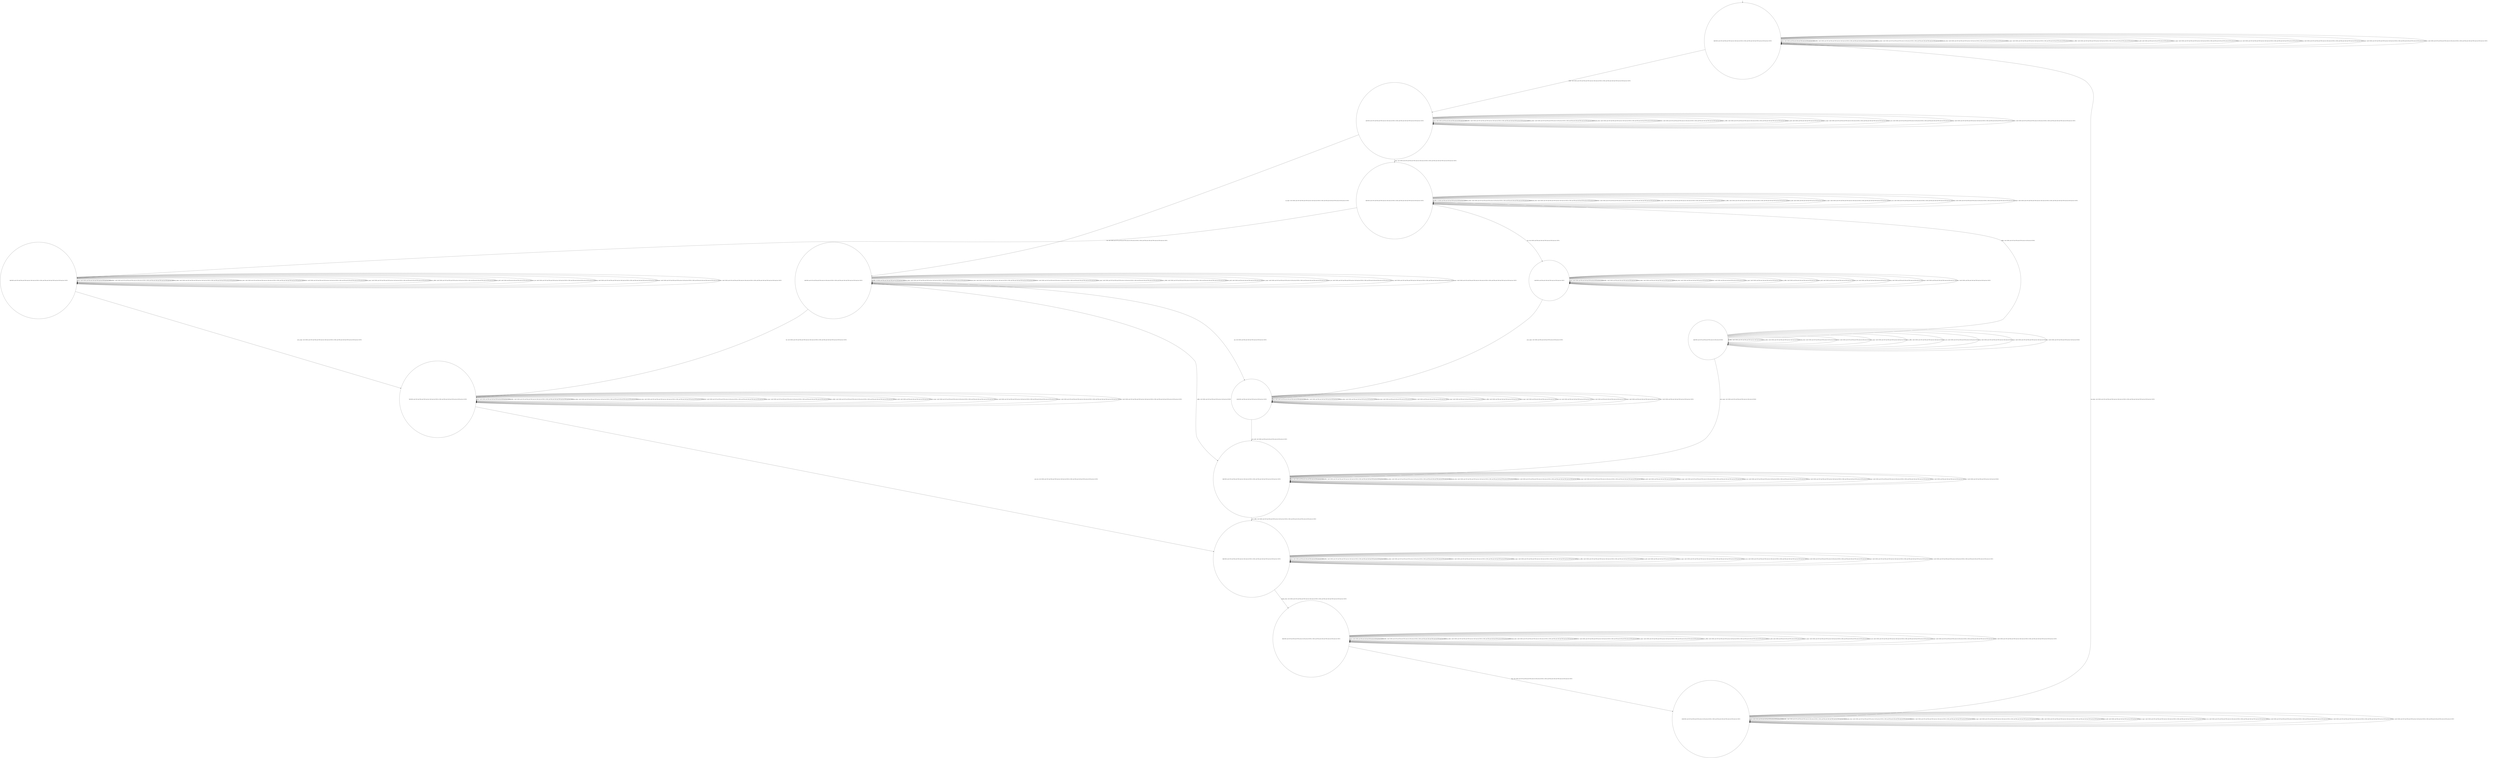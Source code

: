digraph g {
	edge [lblstyle="above, sloped"];
	s0 [shape="circle" label="0@[((DOL and COF and TEA and TON and not CAP and not EUR) or (DOL and TEA and CAP and TON and not EUR and not COF))]"];
	s1 [shape="circle" label="1@[((DOL and COF and TEA and TON and not CAP and not EUR) or (DOL and TEA and CAP and TON and not EUR and not COF))]"];
	s2 [shape="circle" label="2@[((DOL and COF and TEA and TON and not CAP and not EUR) or (DOL and TEA and CAP and TON and not EUR and not COF))]"];
	s3 [shape="circle" label="3@[((DOL and COF and TEA and TON and not CAP and not EUR) or (DOL and TEA and CAP and TON and not EUR and not COF))]"];
	s4 [shape="circle" label="4@[((DOL and COF and TEA and TON and not CAP and not EUR))]"];
	s5 [shape="circle" label="5@[((DOL and COF and TEA and TON and not CAP and not EUR) or (DOL and TEA and CAP and TON and not EUR and not COF))]"];
	s6 [shape="circle" label="6@[((DOL and COF and TEA and TON and not CAP and not EUR) or (DOL and TEA and CAP and TON and not EUR and not COF))]"];
	s7 [shape="circle" label="7@[((DOL and COF and TEA and TON and not CAP and not EUR) or (DOL and TEA and CAP and TON and not EUR and not COF))]"];
	s8 [shape="circle" label="8@[((DOL and COF and TEA and TON and not CAP and not EUR) or (DOL and TEA and CAP and TON and not EUR and not COF))]"];
	s9 [shape="circle" label="9@[((DOL and COF and TEA and TON and not CAP and not EUR) or (DOL and TEA and CAP and TON and not EUR and not COF))]"];
	s10 [shape="circle" label="10@[((DOL and COF and TEA and TON and not CAP and not EUR) or (DOL and TEA and CAP and TON and not EUR and not COF))]"];
	s11 [shape="circle" label="11@[((DOL and TEA and CAP and TON and not EUR and not COF))]"];
	s12 [shape="circle" label="12@[((DOL and TEA and CAP and TON and not EUR and not COF))]"];
	s0 -> s0 [label="cap / nok() [((DOL and TEA and CAP and TON and not EUR and not COF))]"];
	s0 -> s0 [label="coffee / nok() [((DOL and COF and TEA and TON and not CAP and not EUR) or (DOL and TEA and CAP and TON and not EUR and not COF))]"];
	s0 -> s0 [label="cup_taken / nok() [((DOL and COF and TEA and TON and not CAP and not EUR) or (DOL and TEA and CAP and TON and not EUR and not COF))]"];
	s0 -> s0 [label="display_done / nok() [((DOL and COF and TEA and TON and not CAP and not EUR) or (DOL and TEA and CAP and TON and not EUR and not COF))]"];
	s0 -> s1 [label="dollar / ok() [((DOL and COF and TEA and TON and not CAP and not EUR) or (DOL and TEA and CAP and TON and not EUR and not COF))]"];
	s0 -> s0 [label="no_sugar / nok() [((DOL and COF and TEA and TON and not CAP and not EUR) or (DOL and TEA and CAP and TON and not EUR and not COF))]"];
	s0 -> s0 [label="pour_coffee / nok() [((DOL and COF and TEA and TON and not CAP and not EUR) or (DOL and TEA and CAP and TON and not EUR and not COF))]"];
	s0 -> s0 [label="pour_milk / nok() [((DOL and TEA and CAP and TON and not EUR and not COF))]"];
	s0 -> s0 [label="pour_sugar / nok() [((DOL and COF and TEA and TON and not CAP and not EUR) or (DOL and TEA and CAP and TON and not EUR and not COF))]"];
	s0 -> s0 [label="pour_tea / nok() [((DOL and COF and TEA and TON and not CAP and not EUR) or (DOL and TEA and CAP and TON and not EUR and not COF))]"];
	s0 -> s0 [label="ring / nok() [((DOL and COF and TEA and TON and not CAP and not EUR) or (DOL and TEA and CAP and TON and not EUR and not COF))]"];
	s0 -> s0 [label="sugar / nok() [((DOL and COF and TEA and TON and not CAP and not EUR) or (DOL and TEA and CAP and TON and not EUR and not COF))]"];
	s0 -> s0 [label="tea / nok() [((DOL and COF and TEA and TON and not CAP and not EUR) or (DOL and TEA and CAP and TON and not EUR and not COF))]"];
	s1 -> s1 [label="cap / nok() [((DOL and TEA and CAP and TON and not EUR and not COF))]"];
	s1 -> s1 [label="coffee / nok() [((DOL and COF and TEA and TON and not CAP and not EUR) or (DOL and TEA and CAP and TON and not EUR and not COF))]"];
	s1 -> s1 [label="cup_taken / nok() [((DOL and COF and TEA and TON and not CAP and not EUR) or (DOL and TEA and CAP and TON and not EUR and not COF))]"];
	s1 -> s1 [label="display_done / nok() [((DOL and COF and TEA and TON and not CAP and not EUR) or (DOL and TEA and CAP and TON and not EUR and not COF))]"];
	s1 -> s1 [label="dollar / nok() [((DOL and COF and TEA and TON and not CAP and not EUR) or (DOL and TEA and CAP and TON and not EUR and not COF))]"];
	s1 -> s2 [label="no_sugar / ok() [((DOL and COF and TEA and TON and not CAP and not EUR) or (DOL and TEA and CAP and TON and not EUR and not COF))]"];
	s1 -> s1 [label="pour_coffee / nok() [((DOL and COF and TEA and TON and not CAP and not EUR) or (DOL and TEA and CAP and TON and not EUR and not COF))]"];
	s1 -> s1 [label="pour_milk / nok() [((DOL and TEA and CAP and TON and not EUR and not COF))]"];
	s1 -> s1 [label="pour_sugar / nok() [((DOL and COF and TEA and TON and not CAP and not EUR) or (DOL and TEA and CAP and TON and not EUR and not COF))]"];
	s1 -> s1 [label="pour_tea / nok() [((DOL and COF and TEA and TON and not CAP and not EUR) or (DOL and TEA and CAP and TON and not EUR and not COF))]"];
	s1 -> s1 [label="ring / nok() [((DOL and COF and TEA and TON and not CAP and not EUR) or (DOL and TEA and CAP and TON and not EUR and not COF))]"];
	s1 -> s3 [label="sugar / ok() [((DOL and COF and TEA and TON and not CAP and not EUR) or (DOL and TEA and CAP and TON and not EUR and not COF))]"];
	s1 -> s1 [label="tea / nok() [((DOL and COF and TEA and TON and not CAP and not EUR) or (DOL and TEA and CAP and TON and not EUR and not COF))]"];
	s2 -> s12 [label="cap / ok() [((DOL and TEA and CAP and TON and not EUR and not COF))]"];
	s2 -> s2 [label="coffee / Ω [((DOL and TEA and CAP and TON and not EUR and not COF))]"];
	s2 -> s6 [label="coffee / ok() [((DOL and COF and TEA and TON and not CAP and not EUR))]"];
	s2 -> s2 [label="cup_taken / nok() [((DOL and COF and TEA and TON and not CAP and not EUR) or (DOL and TEA and CAP and TON and not EUR and not COF))]"];
	s2 -> s2 [label="display_done / nok() [((DOL and COF and TEA and TON and not CAP and not EUR) or (DOL and TEA and CAP and TON and not EUR and not COF))]"];
	s2 -> s2 [label="dollar / nok() [((DOL and COF and TEA and TON and not CAP and not EUR) or (DOL and TEA and CAP and TON and not EUR and not COF))]"];
	s2 -> s2 [label="no_sugar / nok() [((DOL and COF and TEA and TON and not CAP and not EUR) or (DOL and TEA and CAP and TON and not EUR and not COF))]"];
	s2 -> s2 [label="pour_coffee / nok() [((DOL and COF and TEA and TON and not CAP and not EUR) or (DOL and TEA and CAP and TON and not EUR and not COF))]"];
	s2 -> s2 [label="pour_milk / nok() [((DOL and TEA and CAP and TON and not EUR and not COF))]"];
	s2 -> s2 [label="pour_sugar / nok() [((DOL and COF and TEA and TON and not CAP and not EUR) or (DOL and TEA and CAP and TON and not EUR and not COF))]"];
	s2 -> s2 [label="pour_tea / nok() [((DOL and COF and TEA and TON and not CAP and not EUR) or (DOL and TEA and CAP and TON and not EUR and not COF))]"];
	s2 -> s2 [label="ring / nok() [((DOL and COF and TEA and TON and not CAP and not EUR) or (DOL and TEA and CAP and TON and not EUR and not COF))]"];
	s2 -> s2 [label="sugar / void() [((DOL and COF and TEA and TON and not CAP and not EUR) or (DOL and TEA and CAP and TON and not EUR and not COF))]"];
	s2 -> s7 [label="tea / ok() [((DOL and COF and TEA and TON and not CAP and not EUR) or (DOL and TEA and CAP and TON and not EUR and not COF))]"];
	s3 -> s11 [label="cap / ok() [((DOL and TEA and CAP and TON and not EUR and not COF))]"];
	s3 -> s3 [label="coffee / Ω [((DOL and TEA and CAP and TON and not EUR and not COF))]"];
	s3 -> s4 [label="coffee / ok() [((DOL and COF and TEA and TON and not CAP and not EUR))]"];
	s3 -> s3 [label="cup_taken / nok() [((DOL and COF and TEA and TON and not CAP and not EUR) or (DOL and TEA and CAP and TON and not EUR and not COF))]"];
	s3 -> s3 [label="display_done / nok() [((DOL and COF and TEA and TON and not CAP and not EUR) or (DOL and TEA and CAP and TON and not EUR and not COF))]"];
	s3 -> s3 [label="dollar / nok() [((DOL and COF and TEA and TON and not CAP and not EUR) or (DOL and TEA and CAP and TON and not EUR and not COF))]"];
	s3 -> s3 [label="no_sugar / void() [((DOL and COF and TEA and TON and not CAP and not EUR) or (DOL and TEA and CAP and TON and not EUR and not COF))]"];
	s3 -> s3 [label="pour_coffee / nok() [((DOL and COF and TEA and TON and not CAP and not EUR) or (DOL and TEA and CAP and TON and not EUR and not COF))]"];
	s3 -> s3 [label="pour_milk / nok() [((DOL and TEA and CAP and TON and not EUR and not COF))]"];
	s3 -> s3 [label="pour_sugar / nok() [((DOL and COF and TEA and TON and not CAP and not EUR) or (DOL and TEA and CAP and TON and not EUR and not COF))]"];
	s3 -> s3 [label="pour_tea / nok() [((DOL and COF and TEA and TON and not CAP and not EUR) or (DOL and TEA and CAP and TON and not EUR and not COF))]"];
	s3 -> s3 [label="ring / nok() [((DOL and COF and TEA and TON and not CAP and not EUR) or (DOL and TEA and CAP and TON and not EUR and not COF))]"];
	s3 -> s3 [label="sugar / nok() [((DOL and COF and TEA and TON and not CAP and not EUR) or (DOL and TEA and CAP and TON and not EUR and not COF))]"];
	s3 -> s5 [label="tea / ok() [((DOL and COF and TEA and TON and not CAP and not EUR) or (DOL and TEA and CAP and TON and not EUR and not COF))]"];
	s4 -> s4 [label="coffee / nok() [((DOL and COF and TEA and TON and not CAP and not EUR))]"];
	s4 -> s4 [label="cup_taken / nok() [((DOL and COF and TEA and TON and not CAP and not EUR))]"];
	s4 -> s4 [label="display_done / nok() [((DOL and COF and TEA and TON and not CAP and not EUR))]"];
	s4 -> s4 [label="dollar / nok() [((DOL and COF and TEA and TON and not CAP and not EUR))]"];
	s4 -> s4 [label="no_sugar / nok() [((DOL and COF and TEA and TON and not CAP and not EUR))]"];
	s4 -> s4 [label="pour_coffee / nok() [((DOL and COF and TEA and TON and not CAP and not EUR))]"];
	s4 -> s6 [label="pour_sugar / ok() [((DOL and COF and TEA and TON and not CAP and not EUR))]"];
	s4 -> s4 [label="pour_tea / nok() [((DOL and COF and TEA and TON and not CAP and not EUR))]"];
	s4 -> s4 [label="ring / nok() [((DOL and COF and TEA and TON and not CAP and not EUR))]"];
	s4 -> s4 [label="sugar / nok() [((DOL and COF and TEA and TON and not CAP and not EUR))]"];
	s4 -> s4 [label="tea / void() [((DOL and COF and TEA and TON and not CAP and not EUR))]"];
	s5 -> s5 [label="cap / void() [((DOL and TEA and CAP and TON and not EUR and not COF))]"];
	s5 -> s5 [label="coffee / void() [((DOL and COF and TEA and TON and not CAP and not EUR) or (DOL and TEA and CAP and TON and not EUR and not COF))]"];
	s5 -> s5 [label="cup_taken / nok() [((DOL and COF and TEA and TON and not CAP and not EUR) or (DOL and TEA and CAP and TON and not EUR and not COF))]"];
	s5 -> s5 [label="display_done / nok() [((DOL and COF and TEA and TON and not CAP and not EUR) or (DOL and TEA and CAP and TON and not EUR and not COF))]"];
	s5 -> s5 [label="dollar / nok() [((DOL and COF and TEA and TON and not CAP and not EUR) or (DOL and TEA and CAP and TON and not EUR and not COF))]"];
	s5 -> s5 [label="no_sugar / nok() [((DOL and COF and TEA and TON and not CAP and not EUR) or (DOL and TEA and CAP and TON and not EUR and not COF))]"];
	s5 -> s5 [label="pour_coffee / nok() [((DOL and COF and TEA and TON and not CAP and not EUR) or (DOL and TEA and CAP and TON and not EUR and not COF))]"];
	s5 -> s5 [label="pour_milk / nok() [((DOL and TEA and CAP and TON and not EUR and not COF))]"];
	s5 -> s7 [label="pour_sugar / ok() [((DOL and COF and TEA and TON and not CAP and not EUR) or (DOL and TEA and CAP and TON and not EUR and not COF))]"];
	s5 -> s5 [label="pour_tea / nok() [((DOL and COF and TEA and TON and not CAP and not EUR) or (DOL and TEA and CAP and TON and not EUR and not COF))]"];
	s5 -> s5 [label="ring / nok() [((DOL and COF and TEA and TON and not CAP and not EUR) or (DOL and TEA and CAP and TON and not EUR and not COF))]"];
	s5 -> s5 [label="sugar / nok() [((DOL and COF and TEA and TON and not CAP and not EUR) or (DOL and TEA and CAP and TON and not EUR and not COF))]"];
	s5 -> s5 [label="tea / nok() [((DOL and COF and TEA and TON and not CAP and not EUR) or (DOL and TEA and CAP and TON and not EUR and not COF))]"];
	s6 -> s6 [label="cap / nok() [((DOL and TEA and CAP and TON and not EUR and not COF))]"];
	s6 -> s6 [label="coffee / nok() [((DOL and COF and TEA and TON and not CAP and not EUR) or (DOL and TEA and CAP and TON and not EUR and not COF))]"];
	s6 -> s6 [label="cup_taken / nok() [((DOL and COF and TEA and TON and not CAP and not EUR) or (DOL and TEA and CAP and TON and not EUR and not COF))]"];
	s6 -> s6 [label="display_done / nok() [((DOL and COF and TEA and TON and not CAP and not EUR) or (DOL and TEA and CAP and TON and not EUR and not COF))]"];
	s6 -> s6 [label="dollar / nok() [((DOL and COF and TEA and TON and not CAP and not EUR) or (DOL and TEA and CAP and TON and not EUR and not COF))]"];
	s6 -> s6 [label="no_sugar / nok() [((DOL and COF and TEA and TON and not CAP and not EUR) or (DOL and TEA and CAP and TON and not EUR and not COF))]"];
	s6 -> s8 [label="pour_coffee / ok() [((DOL and COF and TEA and TON and not CAP and not EUR) or (DOL and TEA and CAP and TON and not EUR and not COF))]"];
	s6 -> s6 [label="pour_milk / nok() [((DOL and TEA and CAP and TON and not EUR and not COF))]"];
	s6 -> s6 [label="pour_sugar / nok() [((DOL and COF and TEA and TON and not CAP and not EUR) or (DOL and TEA and CAP and TON and not EUR and not COF))]"];
	s6 -> s6 [label="pour_tea / nok() [((DOL and COF and TEA and TON and not CAP and not EUR) or (DOL and TEA and CAP and TON and not EUR and not COF))]"];
	s6 -> s6 [label="ring / nok() [((DOL and COF and TEA and TON and not CAP and not EUR) or (DOL and TEA and CAP and TON and not EUR and not COF))]"];
	s6 -> s6 [label="sugar / nok() [((DOL and COF and TEA and TON and not CAP and not EUR) or (DOL and TEA and CAP and TON and not EUR and not COF))]"];
	s6 -> s6 [label="tea / nok() [((DOL and TEA and CAP and TON and not EUR and not COF))]"];
	s6 -> s6 [label="tea / void() [((DOL and COF and TEA and TON and not CAP and not EUR))]"];
	s7 -> s7 [label="cap / void() [((DOL and TEA and CAP and TON and not EUR and not COF))]"];
	s7 -> s7 [label="coffee / void() [((DOL and COF and TEA and TON and not CAP and not EUR) or (DOL and TEA and CAP and TON and not EUR and not COF))]"];
	s7 -> s7 [label="cup_taken / nok() [((DOL and COF and TEA and TON and not CAP and not EUR) or (DOL and TEA and CAP and TON and not EUR and not COF))]"];
	s7 -> s7 [label="display_done / nok() [((DOL and COF and TEA and TON and not CAP and not EUR) or (DOL and TEA and CAP and TON and not EUR and not COF))]"];
	s7 -> s7 [label="dollar / nok() [((DOL and COF and TEA and TON and not CAP and not EUR) or (DOL and TEA and CAP and TON and not EUR and not COF))]"];
	s7 -> s7 [label="no_sugar / nok() [((DOL and COF and TEA and TON and not CAP and not EUR) or (DOL and TEA and CAP and TON and not EUR and not COF))]"];
	s7 -> s7 [label="pour_coffee / nok() [((DOL and COF and TEA and TON and not CAP and not EUR) or (DOL and TEA and CAP and TON and not EUR and not COF))]"];
	s7 -> s7 [label="pour_milk / nok() [((DOL and TEA and CAP and TON and not EUR and not COF))]"];
	s7 -> s7 [label="pour_sugar / nok() [((DOL and COF and TEA and TON and not CAP and not EUR) or (DOL and TEA and CAP and TON and not EUR and not COF))]"];
	s7 -> s8 [label="pour_tea / ok() [((DOL and COF and TEA and TON and not CAP and not EUR) or (DOL and TEA and CAP and TON and not EUR and not COF))]"];
	s7 -> s7 [label="ring / nok() [((DOL and COF and TEA and TON and not CAP and not EUR) or (DOL and TEA and CAP and TON and not EUR and not COF))]"];
	s7 -> s7 [label="sugar / nok() [((DOL and COF and TEA and TON and not CAP and not EUR) or (DOL and TEA and CAP and TON and not EUR and not COF))]"];
	s7 -> s7 [label="tea / nok() [((DOL and COF and TEA and TON and not CAP and not EUR) or (DOL and TEA and CAP and TON and not EUR and not COF))]"];
	s8 -> s8 [label="cap / nok() [((DOL and TEA and CAP and TON and not EUR and not COF))]"];
	s8 -> s8 [label="coffee / nok() [((DOL and COF and TEA and TON and not CAP and not EUR) or (DOL and TEA and CAP and TON and not EUR and not COF))]"];
	s8 -> s8 [label="cup_taken / nok() [((DOL and COF and TEA and TON and not CAP and not EUR) or (DOL and TEA and CAP and TON and not EUR and not COF))]"];
	s8 -> s9 [label="display_done / ok() [((DOL and COF and TEA and TON and not CAP and not EUR) or (DOL and TEA and CAP and TON and not EUR and not COF))]"];
	s8 -> s8 [label="dollar / nok() [((DOL and COF and TEA and TON and not CAP and not EUR) or (DOL and TEA and CAP and TON and not EUR and not COF))]"];
	s8 -> s8 [label="no_sugar / nok() [((DOL and COF and TEA and TON and not CAP and not EUR) or (DOL and TEA and CAP and TON and not EUR and not COF))]"];
	s8 -> s8 [label="pour_coffee / nok() [((DOL and COF and TEA and TON and not CAP and not EUR) or (DOL and TEA and CAP and TON and not EUR and not COF))]"];
	s8 -> s8 [label="pour_milk / nok() [((DOL and TEA and CAP and TON and not EUR and not COF))]"];
	s8 -> s8 [label="pour_sugar / nok() [((DOL and COF and TEA and TON and not CAP and not EUR) or (DOL and TEA and CAP and TON and not EUR and not COF))]"];
	s8 -> s8 [label="pour_tea / nok() [((DOL and COF and TEA and TON and not CAP and not EUR) or (DOL and TEA and CAP and TON and not EUR and not COF))]"];
	s8 -> s8 [label="ring / nok() [((DOL and COF and TEA and TON and not CAP and not EUR) or (DOL and TEA and CAP and TON and not EUR and not COF))]"];
	s8 -> s8 [label="sugar / nok() [((DOL and COF and TEA and TON and not CAP and not EUR) or (DOL and TEA and CAP and TON and not EUR and not COF))]"];
	s8 -> s8 [label="tea / nok() [((DOL and COF and TEA and TON and not CAP and not EUR) or (DOL and TEA and CAP and TON and not EUR and not COF))]"];
	s9 -> s9 [label="cap / nok() [((DOL and TEA and CAP and TON and not EUR and not COF))]"];
	s9 -> s9 [label="coffee / nok() [((DOL and COF and TEA and TON and not CAP and not EUR) or (DOL and TEA and CAP and TON and not EUR and not COF))]"];
	s9 -> s9 [label="cup_taken / nok() [((DOL and COF and TEA and TON and not CAP and not EUR) or (DOL and TEA and CAP and TON and not EUR and not COF))]"];
	s9 -> s9 [label="display_done / nok() [((DOL and COF and TEA and TON and not CAP and not EUR) or (DOL and TEA and CAP and TON and not EUR and not COF))]"];
	s9 -> s9 [label="dollar / nok() [((DOL and COF and TEA and TON and not CAP and not EUR) or (DOL and TEA and CAP and TON and not EUR and not COF))]"];
	s9 -> s9 [label="no_sugar / nok() [((DOL and COF and TEA and TON and not CAP and not EUR) or (DOL and TEA and CAP and TON and not EUR and not COF))]"];
	s9 -> s9 [label="pour_coffee / nok() [((DOL and COF and TEA and TON and not CAP and not EUR) or (DOL and TEA and CAP and TON and not EUR and not COF))]"];
	s9 -> s9 [label="pour_milk / nok() [((DOL and TEA and CAP and TON and not EUR and not COF))]"];
	s9 -> s9 [label="pour_sugar / nok() [((DOL and COF and TEA and TON and not CAP and not EUR) or (DOL and TEA and CAP and TON and not EUR and not COF))]"];
	s9 -> s9 [label="pour_tea / nok() [((DOL and COF and TEA and TON and not CAP and not EUR) or (DOL and TEA and CAP and TON and not EUR and not COF))]"];
	s9 -> s10 [label="ring / ok() [((DOL and COF and TEA and TON and not CAP and not EUR) or (DOL and TEA and CAP and TON and not EUR and not COF))]"];
	s9 -> s9 [label="sugar / nok() [((DOL and COF and TEA and TON and not CAP and not EUR) or (DOL and TEA and CAP and TON and not EUR and not COF))]"];
	s9 -> s9 [label="tea / nok() [((DOL and COF and TEA and TON and not CAP and not EUR) or (DOL and TEA and CAP and TON and not EUR and not COF))]"];
	s10 -> s10 [label="cap / nok() [((DOL and TEA and CAP and TON and not EUR and not COF))]"];
	s10 -> s10 [label="coffee / nok() [((DOL and COF and TEA and TON and not CAP and not EUR) or (DOL and TEA and CAP and TON and not EUR and not COF))]"];
	s10 -> s0 [label="cup_taken / ok() [((DOL and COF and TEA and TON and not CAP and not EUR) or (DOL and TEA and CAP and TON and not EUR and not COF))]"];
	s10 -> s10 [label="display_done / nok() [((DOL and COF and TEA and TON and not CAP and not EUR) or (DOL and TEA and CAP and TON and not EUR and not COF))]"];
	s10 -> s10 [label="dollar / nok() [((DOL and COF and TEA and TON and not CAP and not EUR) or (DOL and TEA and CAP and TON and not EUR and not COF))]"];
	s10 -> s10 [label="no_sugar / nok() [((DOL and COF and TEA and TON and not CAP and not EUR) or (DOL and TEA and CAP and TON and not EUR and not COF))]"];
	s10 -> s10 [label="pour_coffee / nok() [((DOL and COF and TEA and TON and not CAP and not EUR) or (DOL and TEA and CAP and TON and not EUR and not COF))]"];
	s10 -> s10 [label="pour_milk / nok() [((DOL and TEA and CAP and TON and not EUR and not COF))]"];
	s10 -> s10 [label="pour_sugar / nok() [((DOL and COF and TEA and TON and not CAP and not EUR) or (DOL and TEA and CAP and TON and not EUR and not COF))]"];
	s10 -> s10 [label="pour_tea / nok() [((DOL and COF and TEA and TON and not CAP and not EUR) or (DOL and TEA and CAP and TON and not EUR and not COF))]"];
	s10 -> s10 [label="ring / nok() [((DOL and COF and TEA and TON and not CAP and not EUR) or (DOL and TEA and CAP and TON and not EUR and not COF))]"];
	s10 -> s10 [label="sugar / nok() [((DOL and COF and TEA and TON and not CAP and not EUR) or (DOL and TEA and CAP and TON and not EUR and not COF))]"];
	s10 -> s10 [label="tea / nok() [((DOL and COF and TEA and TON and not CAP and not EUR) or (DOL and TEA and CAP and TON and not EUR and not COF))]"];
	s11 -> s11 [label="cap / nok() [((DOL and TEA and CAP and TON and not EUR and not COF))]"];
	s11 -> s11 [label="coffee / void() [((DOL and TEA and CAP and TON and not EUR and not COF))]"];
	s11 -> s11 [label="cup_taken / nok() [((DOL and TEA and CAP and TON and not EUR and not COF))]"];
	s11 -> s11 [label="display_done / nok() [((DOL and TEA and CAP and TON and not EUR and not COF))]"];
	s11 -> s11 [label="dollar / nok() [((DOL and TEA and CAP and TON and not EUR and not COF))]"];
	s11 -> s11 [label="no_sugar / nok() [((DOL and TEA and CAP and TON and not EUR and not COF))]"];
	s11 -> s11 [label="pour_coffee / nok() [((DOL and TEA and CAP and TON and not EUR and not COF))]"];
	s11 -> s11 [label="pour_milk / nok() [((DOL and TEA and CAP and TON and not EUR and not COF))]"];
	s11 -> s12 [label="pour_sugar / ok() [((DOL and TEA and CAP and TON and not EUR and not COF))]"];
	s11 -> s11 [label="pour_tea / nok() [((DOL and TEA and CAP and TON and not EUR and not COF))]"];
	s11 -> s11 [label="ring / nok() [((DOL and TEA and CAP and TON and not EUR and not COF))]"];
	s11 -> s11 [label="sugar / nok() [((DOL and TEA and CAP and TON and not EUR and not COF))]"];
	s11 -> s11 [label="tea / void() [((DOL and TEA and CAP and TON and not EUR and not COF))]"];
	s12 -> s12 [label="cap / nok() [((DOL and TEA and CAP and TON and not EUR and not COF))]"];
	s12 -> s12 [label="coffee / void() [((DOL and TEA and CAP and TON and not EUR and not COF))]"];
	s12 -> s12 [label="cup_taken / nok() [((DOL and TEA and CAP and TON and not EUR and not COF))]"];
	s12 -> s12 [label="display_done / nok() [((DOL and TEA and CAP and TON and not EUR and not COF))]"];
	s12 -> s12 [label="dollar / nok() [((DOL and TEA and CAP and TON and not EUR and not COF))]"];
	s12 -> s12 [label="no_sugar / nok() [((DOL and TEA and CAP and TON and not EUR and not COF))]"];
	s12 -> s12 [label="pour_coffee / nok() [((DOL and TEA and CAP and TON and not EUR and not COF))]"];
	s12 -> s6 [label="pour_milk / ok() [((DOL and TEA and CAP and TON and not EUR and not COF))]"];
	s12 -> s12 [label="pour_sugar / nok() [((DOL and TEA and CAP and TON and not EUR and not COF))]"];
	s12 -> s12 [label="pour_tea / nok() [((DOL and TEA and CAP and TON and not EUR and not COF))]"];
	s12 -> s12 [label="ring / nok() [((DOL and TEA and CAP and TON and not EUR and not COF))]"];
	s12 -> s12 [label="sugar / nok() [((DOL and TEA and CAP and TON and not EUR and not COF))]"];
	s12 -> s12 [label="tea / void() [((DOL and TEA and CAP and TON and not EUR and not COF))]"];
	__start0 [label="" shape="none" width="0" height="0"];
	__start0 -> s0;
}
